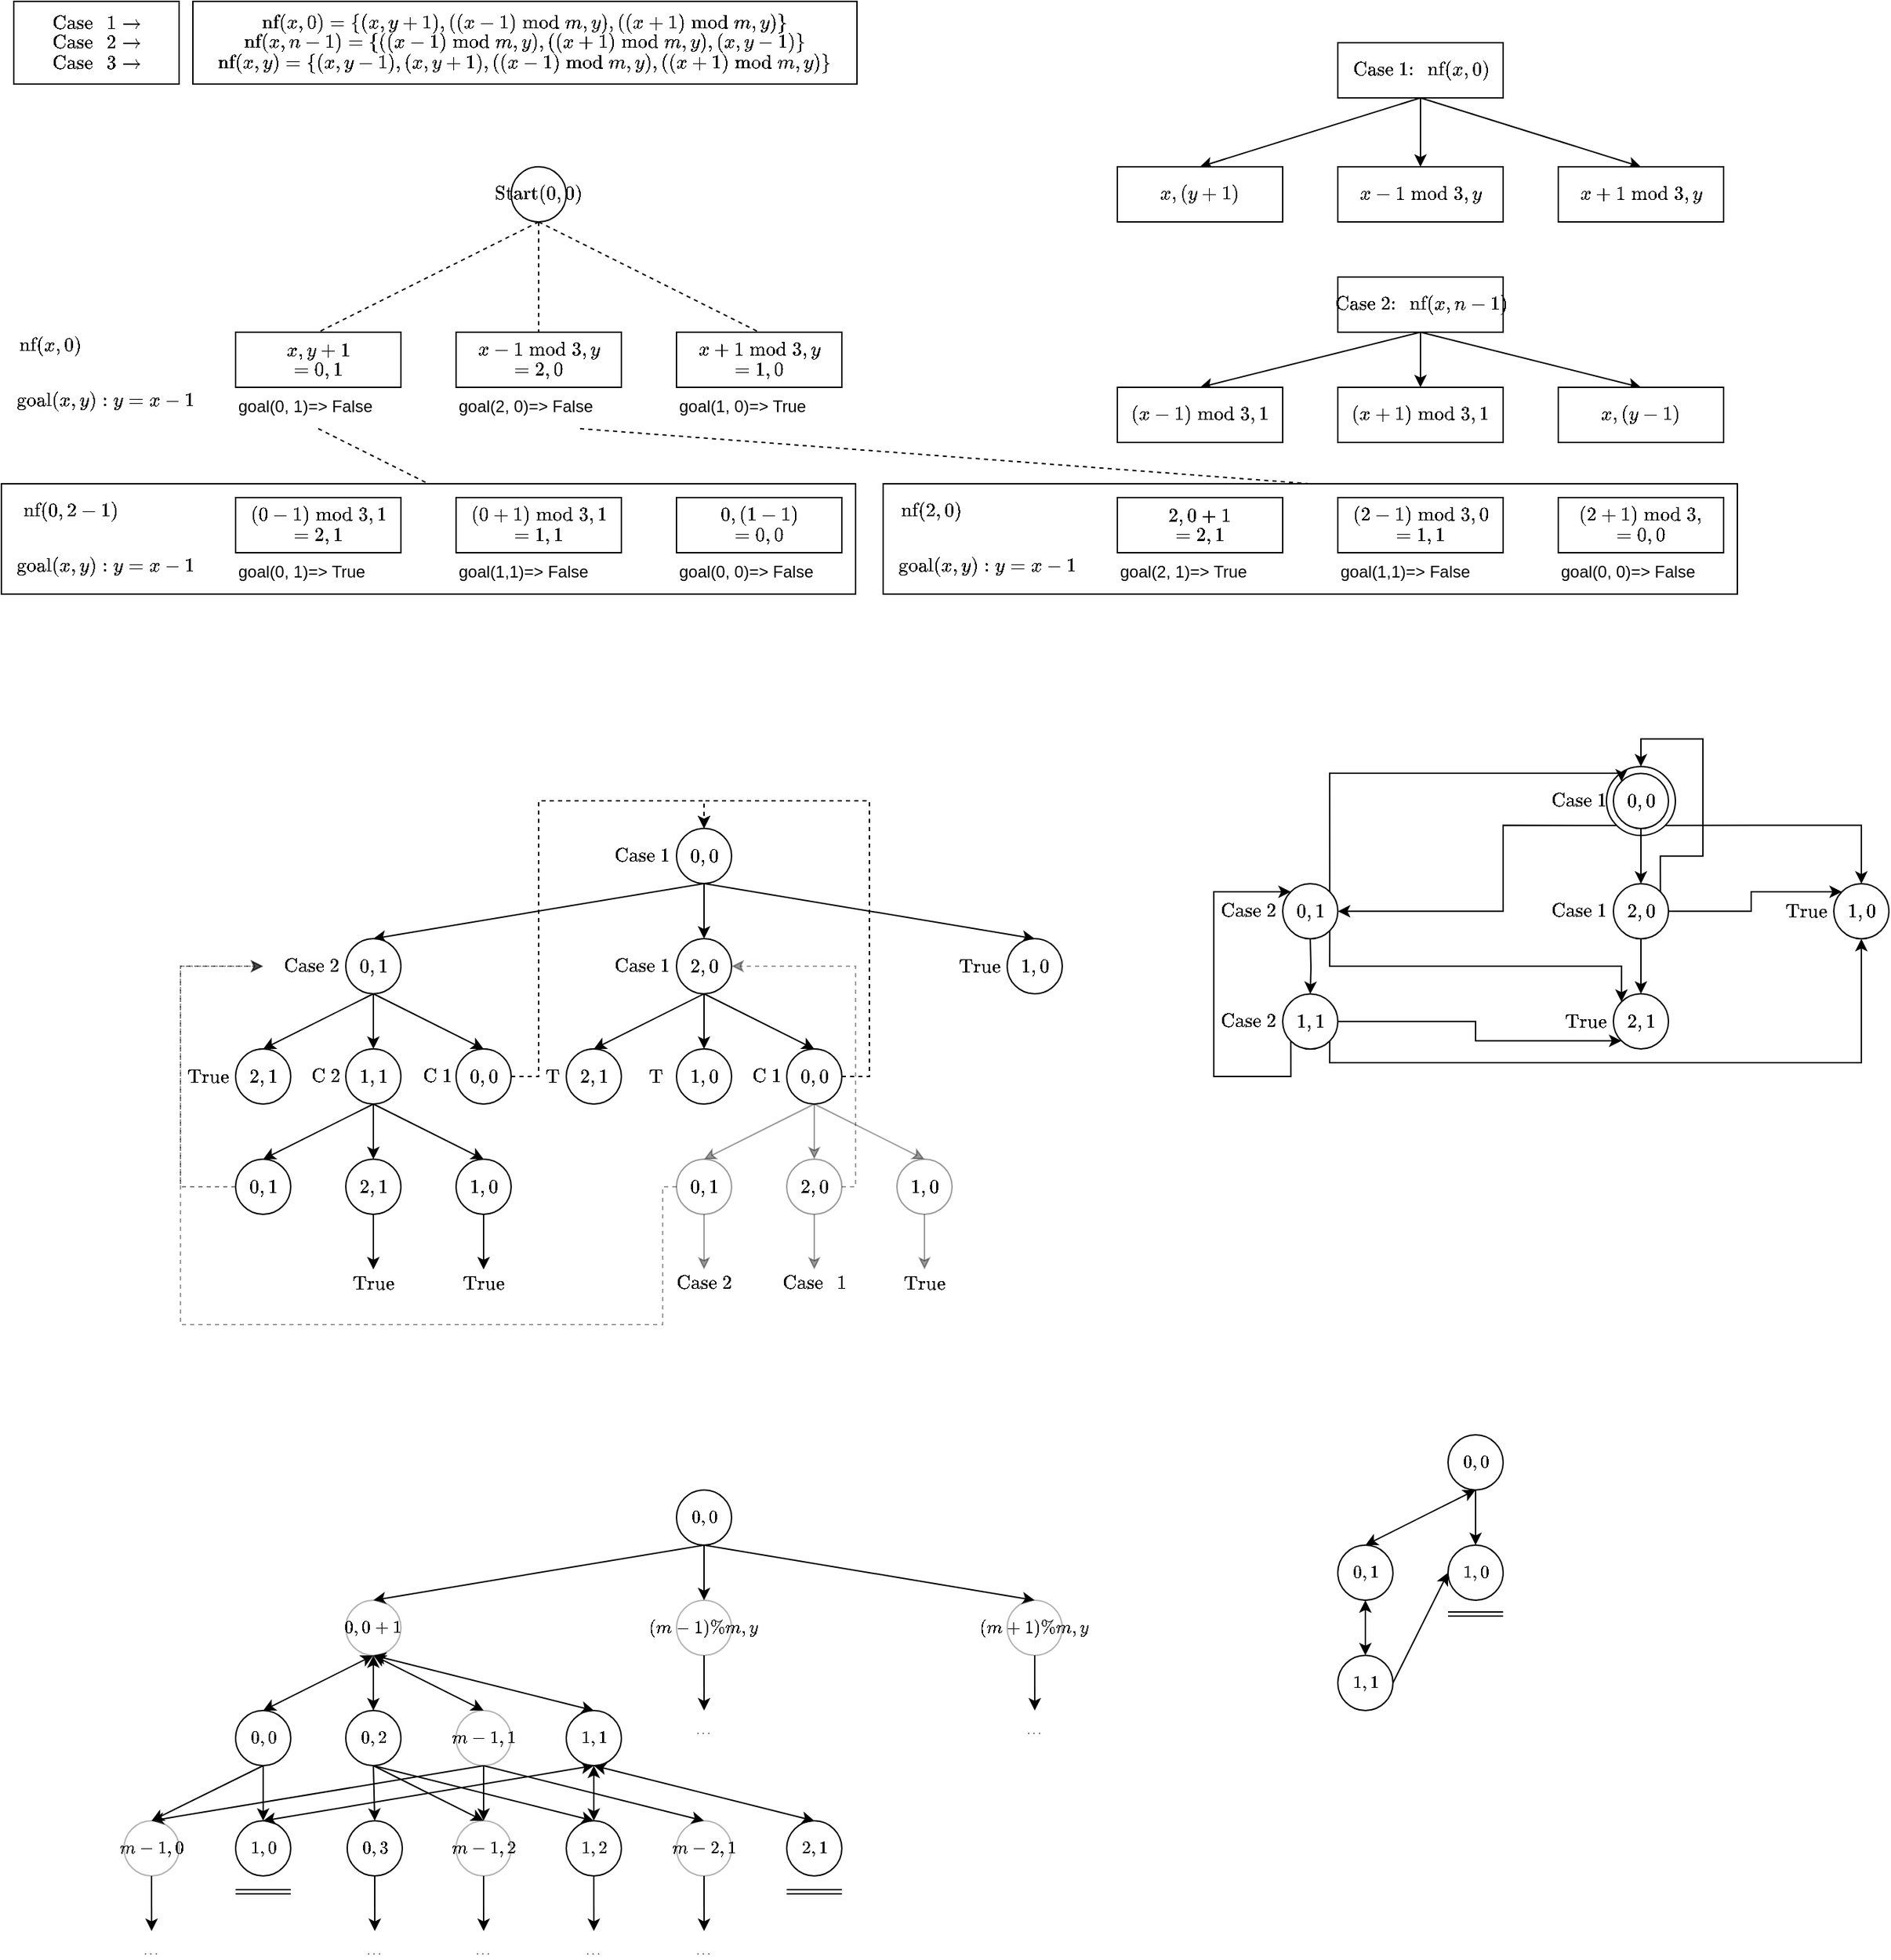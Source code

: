 <mxfile version="12.5.1" type="github">
  <diagram id="juW5Irxv65KGVfhIOFmc" name="Page-1">
    <mxGraphModel dx="558" dy="618" grid="1" gridSize="10" guides="1" tooltips="1" connect="1" arrows="1" fold="1" page="1" pageScale="1" pageWidth="827" pageHeight="1169" math="1" shadow="0">
      <root>
        <mxCell id="0"/>
        <mxCell id="1" parent="0"/>
        <mxCell id="HKtep2ea5wczlAF2vrhb-115" value="" style="rounded=0;whiteSpace=wrap;html=1;" parent="1" vertex="1">
          <mxGeometry x="1000" y="200" width="120" height="40" as="geometry"/>
        </mxCell>
        <mxCell id="HKtep2ea5wczlAF2vrhb-98" value="" style="rounded=0;whiteSpace=wrap;html=1;" parent="1" vertex="1">
          <mxGeometry x="1000" y="30" width="120" height="40" as="geometry"/>
        </mxCell>
        <mxCell id="HKtep2ea5wczlAF2vrhb-152" value="" style="rounded=0;whiteSpace=wrap;html=1;" parent="1" vertex="1">
          <mxGeometry x="670" y="350" width="620" height="80" as="geometry"/>
        </mxCell>
        <mxCell id="HKtep2ea5wczlAF2vrhb-151" value="" style="rounded=0;whiteSpace=wrap;html=1;" parent="1" vertex="1">
          <mxGeometry x="30" y="350" width="620" height="80" as="geometry"/>
        </mxCell>
        <mxCell id="a6xsnaoRfgEYJW0Wsd5P-3" style="edgeStyle=orthogonalEdgeStyle;rounded=0;orthogonalLoop=1;jettySize=auto;html=1;exitX=1;exitY=1;exitDx=0;exitDy=0;entryX=0.5;entryY=0;entryDx=0;entryDy=0;" parent="1" source="4q0FuRB5-ll7Vcc43Pnx-68" target="4q0FuRB5-ll7Vcc43Pnx-18" edge="1">
          <mxGeometry relative="1" as="geometry"/>
        </mxCell>
        <mxCell id="a6xsnaoRfgEYJW0Wsd5P-5" style="edgeStyle=orthogonalEdgeStyle;rounded=0;orthogonalLoop=1;jettySize=auto;html=1;exitX=0;exitY=1;exitDx=0;exitDy=0;entryX=1;entryY=0.5;entryDx=0;entryDy=0;" parent="1" source="4q0FuRB5-ll7Vcc43Pnx-68" target="4q0FuRB5-ll7Vcc43Pnx-13" edge="1">
          <mxGeometry relative="1" as="geometry">
            <Array as="points">
              <mxPoint x="1120" y="598"/>
              <mxPoint x="1120" y="660"/>
            </Array>
          </mxGeometry>
        </mxCell>
        <mxCell id="4q0FuRB5-ll7Vcc43Pnx-68" value="" style="ellipse;whiteSpace=wrap;html=1;aspect=fixed;" parent="1" vertex="1">
          <mxGeometry x="1195" y="555.14" width="50" height="50" as="geometry"/>
        </mxCell>
        <mxCell id="HKtep2ea5wczlAF2vrhb-148" style="rounded=0;orthogonalLoop=1;jettySize=auto;html=1;exitX=0.5;exitY=1;exitDx=0;exitDy=0;entryX=0.5;entryY=0;entryDx=0;entryDy=0;dashed=1;endArrow=none;endFill=0;" parent="1" source="HKtep2ea5wczlAF2vrhb-2" target="HKtep2ea5wczlAF2vrhb-6" edge="1">
          <mxGeometry relative="1" as="geometry"/>
        </mxCell>
        <mxCell id="HKtep2ea5wczlAF2vrhb-149" style="rounded=0;orthogonalLoop=1;jettySize=auto;html=1;exitX=0.5;exitY=1;exitDx=0;exitDy=0;entryX=0.5;entryY=0;entryDx=0;entryDy=0;dashed=1;endArrow=none;endFill=0;" parent="1" source="HKtep2ea5wczlAF2vrhb-2" target="HKtep2ea5wczlAF2vrhb-43" edge="1">
          <mxGeometry relative="1" as="geometry"/>
        </mxCell>
        <mxCell id="HKtep2ea5wczlAF2vrhb-150" style="rounded=0;orthogonalLoop=1;jettySize=auto;html=1;exitX=0.5;exitY=1;exitDx=0;exitDy=0;dashed=1;endArrow=none;endFill=0;" parent="1" source="HKtep2ea5wczlAF2vrhb-2" target="HKtep2ea5wczlAF2vrhb-7" edge="1">
          <mxGeometry relative="1" as="geometry"/>
        </mxCell>
        <mxCell id="HKtep2ea5wczlAF2vrhb-2" value="`&quot;Start&quot;(0,0)`" style="ellipse;whiteSpace=wrap;html=1;aspect=fixed;" parent="1" vertex="1">
          <mxGeometry x="400" y="120" width="40" height="40" as="geometry"/>
        </mxCell>
        <mxCell id="HKtep2ea5wczlAF2vrhb-6" value="`x,y+1`&lt;br&gt;`=0,1`" style="rounded=0;whiteSpace=wrap;html=1;" parent="1" vertex="1">
          <mxGeometry x="200" y="240" width="120" height="40" as="geometry"/>
        </mxCell>
        <mxCell id="HKtep2ea5wczlAF2vrhb-7" value="&lt;span style=&quot;white-space: normal&quot;&gt;`x-1 mod 3,y`&lt;br&gt;&lt;/span&gt;`=2,0`&lt;span style=&quot;white-space: normal&quot;&gt;&lt;br&gt;&lt;/span&gt;" style="rounded=0;whiteSpace=wrap;html=1;" parent="1" vertex="1">
          <mxGeometry x="360" y="240" width="120" height="40" as="geometry"/>
        </mxCell>
        <mxCell id="HKtep2ea5wczlAF2vrhb-8" value="`(2+1) mod 3,`&lt;br&gt;`=0,0`" style="rounded=0;whiteSpace=wrap;html=1;" parent="1" vertex="1">
          <mxGeometry x="1160" y="360" width="120" height="40" as="geometry"/>
        </mxCell>
        <mxCell id="HKtep2ea5wczlAF2vrhb-9" value="`&quot;goal&quot;(x,y):y=x-1`" style="text;html=1;align=center;verticalAlign=middle;resizable=0;points=[];autosize=1;" parent="1" vertex="1">
          <mxGeometry x="50" y="280" width="110" height="20" as="geometry"/>
        </mxCell>
        <mxCell id="HKtep2ea5wczlAF2vrhb-11" value="goal(0, 0)=&amp;gt; False" style="text;html=1;" parent="1" vertex="1">
          <mxGeometry x="1160" y="400" width="160" height="20" as="geometry"/>
        </mxCell>
        <mxCell id="HKtep2ea5wczlAF2vrhb-154" style="edgeStyle=none;rounded=0;orthogonalLoop=1;jettySize=auto;html=1;exitX=0.5;exitY=1;exitDx=0;exitDy=0;entryX=0.5;entryY=0;entryDx=0;entryDy=0;dashed=1;endArrow=none;endFill=0;" parent="1" source="HKtep2ea5wczlAF2vrhb-12" target="HKtep2ea5wczlAF2vrhb-152" edge="1">
          <mxGeometry relative="1" as="geometry"/>
        </mxCell>
        <mxCell id="HKtep2ea5wczlAF2vrhb-12" value="goal(2, 0)=&amp;gt; False" style="text;html=1;" parent="1" vertex="1">
          <mxGeometry x="360" y="280" width="180" height="30" as="geometry"/>
        </mxCell>
        <mxCell id="HKtep2ea5wczlAF2vrhb-153" style="edgeStyle=none;rounded=0;orthogonalLoop=1;jettySize=auto;html=1;exitX=0.5;exitY=1;exitDx=0;exitDy=0;entryX=0.5;entryY=0;entryDx=0;entryDy=0;dashed=1;endArrow=none;endFill=0;" parent="1" source="HKtep2ea5wczlAF2vrhb-13" target="HKtep2ea5wczlAF2vrhb-151" edge="1">
          <mxGeometry relative="1" as="geometry"/>
        </mxCell>
        <mxCell id="HKtep2ea5wczlAF2vrhb-13" value="goal(0, 1)=&amp;gt; False" style="text;html=1;" parent="1" vertex="1">
          <mxGeometry x="200" y="280" width="120" height="30" as="geometry"/>
        </mxCell>
        <mxCell id="HKtep2ea5wczlAF2vrhb-14" value="&lt;div&gt;`&quot;nf&quot; (x,0) = {(x, y+1), ((x-1) mod m, y), ((x+1) mod m, y)}`&lt;/div&gt;&lt;div&gt;`&quot;nf&quot; (x,n-1) = {((x-1) mod m, y), ((x+1) mod m, y), (x, y-1)}`&lt;/div&gt;&lt;div&gt;`&quot;nf&quot; (x,y) = {(x, y-1), (x, y+1), ((x-1) mod m, y), ((x+1) mod m, y)}`&lt;/div&gt;" style="rounded=0;whiteSpace=wrap;html=1;" parent="1" vertex="1">
          <mxGeometry x="169" width="482" height="60" as="geometry"/>
        </mxCell>
        <mxCell id="HKtep2ea5wczlAF2vrhb-15" value="`&quot;nf&quot;(x,0)`" style="text;html=1;align=center;verticalAlign=middle;resizable=0;points=[];autosize=1;" parent="1" vertex="1">
          <mxGeometry x="30" y="240" width="70" height="20" as="geometry"/>
        </mxCell>
        <mxCell id="HKtep2ea5wczlAF2vrhb-16" value="&lt;div style=&quot;text-align: left&quot;&gt;&lt;/div&gt;" style="text;html=1;align=center;verticalAlign=middle;resizable=0;points=[];autosize=1;" parent="1" vertex="1">
          <mxGeometry x="70" y="365" width="20" height="10" as="geometry"/>
        </mxCell>
        <mxCell id="HKtep2ea5wczlAF2vrhb-17" value="&lt;div style=&quot;text-align: left&quot;&gt;&lt;/div&gt;&lt;span style=&quot;background-color: rgb(255 , 255 , 255)&quot;&gt;&lt;br&gt;&lt;/span&gt;" style="text;html=1;align=center;verticalAlign=middle;resizable=0;points=[];autosize=1;" parent="1" vertex="1">
          <mxGeometry x="75" y="370" width="20" height="20" as="geometry"/>
        </mxCell>
        <mxCell id="HKtep2ea5wczlAF2vrhb-19" value="&lt;div style=&quot;white-space: nowrap ; text-align: left&quot;&gt;&lt;/div&gt;&lt;div style=&quot;white-space: nowrap ; text-align: left&quot;&gt;&lt;span style=&quot;background-color: rgb(255 , 255 , 255)&quot;&gt;`&quot;nf&quot;(0,2-1)`&lt;/span&gt;&lt;/div&gt;" style="text;html=1;strokeColor=none;fillColor=none;align=center;verticalAlign=middle;whiteSpace=wrap;rounded=0;" parent="1" vertex="1">
          <mxGeometry x="40" y="360" width="80" height="20" as="geometry"/>
        </mxCell>
        <mxCell id="HKtep2ea5wczlAF2vrhb-20" value="`(0-1) mod 3, 1`&lt;br&gt;`=2,1`" style="rounded=0;whiteSpace=wrap;html=1;" parent="1" vertex="1">
          <mxGeometry x="200" y="360" width="120" height="40" as="geometry"/>
        </mxCell>
        <mxCell id="HKtep2ea5wczlAF2vrhb-21" value="`(0+1) mod 3, 1`&lt;br&gt;`=1,1`&lt;span style=&quot;white-space: normal&quot;&gt;&lt;br&gt;&lt;/span&gt;" style="rounded=0;whiteSpace=wrap;html=1;" parent="1" vertex="1">
          <mxGeometry x="360" y="360" width="120" height="40" as="geometry"/>
        </mxCell>
        <mxCell id="HKtep2ea5wczlAF2vrhb-22" value="`0, (1-1)`&lt;br&gt;`=0,0`" style="rounded=0;whiteSpace=wrap;html=1;" parent="1" vertex="1">
          <mxGeometry x="520" y="360" width="120" height="40" as="geometry"/>
        </mxCell>
        <mxCell id="HKtep2ea5wczlAF2vrhb-23" value="`&quot;goal&quot;(x,y):y=x-1`" style="text;html=1;align=center;verticalAlign=middle;resizable=0;points=[];autosize=1;" parent="1" vertex="1">
          <mxGeometry x="50" y="400" width="110" height="20" as="geometry"/>
        </mxCell>
        <mxCell id="HKtep2ea5wczlAF2vrhb-24" value="goal(0, 0)=&amp;gt; False" style="text;html=1;" parent="1" vertex="1">
          <mxGeometry x="520" y="400" width="160" height="20" as="geometry"/>
        </mxCell>
        <mxCell id="HKtep2ea5wczlAF2vrhb-25" value="goal(1,1)=&amp;gt; False" style="text;html=1;" parent="1" vertex="1">
          <mxGeometry x="360" y="400" width="180" height="30" as="geometry"/>
        </mxCell>
        <mxCell id="HKtep2ea5wczlAF2vrhb-26" value="goal(0, 1)=&amp;gt; True" style="text;html=1;" parent="1" vertex="1">
          <mxGeometry x="200" y="400" width="120" height="30" as="geometry"/>
        </mxCell>
        <mxCell id="HKtep2ea5wczlAF2vrhb-31" value="&lt;div style=&quot;text-align: left&quot;&gt;&lt;/div&gt;" style="text;html=1;align=center;verticalAlign=middle;resizable=0;points=[];autosize=1;" parent="1" vertex="1">
          <mxGeometry x="710" y="365" width="20" height="10" as="geometry"/>
        </mxCell>
        <mxCell id="HKtep2ea5wczlAF2vrhb-32" value="&lt;div style=&quot;text-align: left&quot;&gt;&lt;/div&gt;&lt;span style=&quot;background-color: rgb(255 , 255 , 255)&quot;&gt;&lt;br&gt;&lt;/span&gt;" style="text;html=1;align=center;verticalAlign=middle;resizable=0;points=[];autosize=1;" parent="1" vertex="1">
          <mxGeometry x="715" y="370" width="20" height="20" as="geometry"/>
        </mxCell>
        <mxCell id="HKtep2ea5wczlAF2vrhb-33" value="&lt;div style=&quot;white-space: nowrap ; text-align: left&quot;&gt;&lt;/div&gt;&lt;div style=&quot;white-space: nowrap ; text-align: left&quot;&gt;&lt;span style=&quot;background-color: rgb(255 , 255 , 255)&quot;&gt;`&quot;nf&quot;(2,0)`&lt;/span&gt;&lt;/div&gt;" style="text;html=1;strokeColor=none;fillColor=none;align=center;verticalAlign=middle;whiteSpace=wrap;rounded=0;" parent="1" vertex="1">
          <mxGeometry x="680" y="360" width="50" height="20" as="geometry"/>
        </mxCell>
        <mxCell id="HKtep2ea5wczlAF2vrhb-35" value="`(2-1) mod 3, 0`&lt;br&gt;`=1,1`&lt;span style=&quot;white-space: normal&quot;&gt;&lt;br&gt;&lt;/span&gt;" style="rounded=0;whiteSpace=wrap;html=1;" parent="1" vertex="1">
          <mxGeometry x="1000" y="360" width="120" height="40" as="geometry"/>
        </mxCell>
        <mxCell id="HKtep2ea5wczlAF2vrhb-37" value="`&quot;goal&quot;(x,y):y=x-1`" style="text;html=1;align=center;verticalAlign=middle;resizable=0;points=[];autosize=1;" parent="1" vertex="1">
          <mxGeometry x="690" y="400" width="110" height="20" as="geometry"/>
        </mxCell>
        <mxCell id="HKtep2ea5wczlAF2vrhb-38" value="goal(1,1)=&amp;gt; False" style="text;html=1;" parent="1" vertex="1">
          <mxGeometry x="1000" y="400" width="180" height="30" as="geometry"/>
        </mxCell>
        <mxCell id="HKtep2ea5wczlAF2vrhb-39" value="goal(2, 1)=&amp;gt; True" style="text;html=1;" parent="1" vertex="1">
          <mxGeometry x="840" y="400" width="120" height="30" as="geometry"/>
        </mxCell>
        <mxCell id="HKtep2ea5wczlAF2vrhb-40" value="`2,0+1`&lt;br&gt;`=2,1`" style="rounded=0;whiteSpace=wrap;html=1;" parent="1" vertex="1">
          <mxGeometry x="840" y="360" width="120" height="40" as="geometry"/>
        </mxCell>
        <mxCell id="HKtep2ea5wczlAF2vrhb-43" value="`x+1 mod 3,y`&lt;br&gt;`=1,0`" style="rounded=0;whiteSpace=wrap;html=1;" parent="1" vertex="1">
          <mxGeometry x="520" y="240" width="120" height="40" as="geometry"/>
        </mxCell>
        <mxCell id="HKtep2ea5wczlAF2vrhb-44" value="goal(1, 0)=&amp;gt; True" style="text;html=1;" parent="1" vertex="1">
          <mxGeometry x="520" y="280" width="160" height="20" as="geometry"/>
        </mxCell>
        <mxCell id="HKtep2ea5wczlAF2vrhb-78" style="rounded=0;orthogonalLoop=1;jettySize=auto;html=1;exitX=0.5;exitY=1;exitDx=0;exitDy=0;entryX=0.5;entryY=0;entryDx=0;entryDy=0;" parent="1" source="HKtep2ea5wczlAF2vrhb-63" target="HKtep2ea5wczlAF2vrhb-64" edge="1">
          <mxGeometry relative="1" as="geometry"/>
        </mxCell>
        <mxCell id="HKtep2ea5wczlAF2vrhb-79" style="edgeStyle=none;rounded=0;orthogonalLoop=1;jettySize=auto;html=1;exitX=0.5;exitY=1;exitDx=0;exitDy=0;entryX=0.5;entryY=0;entryDx=0;entryDy=0;" parent="1" source="HKtep2ea5wczlAF2vrhb-63" target="HKtep2ea5wczlAF2vrhb-66" edge="1">
          <mxGeometry relative="1" as="geometry"/>
        </mxCell>
        <mxCell id="HKtep2ea5wczlAF2vrhb-80" style="edgeStyle=none;rounded=0;orthogonalLoop=1;jettySize=auto;html=1;exitX=0.5;exitY=1;exitDx=0;exitDy=0;" parent="1" source="HKtep2ea5wczlAF2vrhb-63" target="HKtep2ea5wczlAF2vrhb-65" edge="1">
          <mxGeometry relative="1" as="geometry"/>
        </mxCell>
        <mxCell id="HKtep2ea5wczlAF2vrhb-63" value="`0,0`" style="ellipse;whiteSpace=wrap;html=1;aspect=fixed;" parent="1" vertex="1">
          <mxGeometry x="520" y="600" width="40" height="40" as="geometry"/>
        </mxCell>
        <mxCell id="HKtep2ea5wczlAF2vrhb-81" style="edgeStyle=none;rounded=0;orthogonalLoop=1;jettySize=auto;html=1;exitX=0.5;exitY=1;exitDx=0;exitDy=0;entryX=0.5;entryY=0;entryDx=0;entryDy=0;" parent="1" source="HKtep2ea5wczlAF2vrhb-64" target="HKtep2ea5wczlAF2vrhb-68" edge="1">
          <mxGeometry relative="1" as="geometry"/>
        </mxCell>
        <mxCell id="HKtep2ea5wczlAF2vrhb-82" style="edgeStyle=none;rounded=0;orthogonalLoop=1;jettySize=auto;html=1;exitX=0.5;exitY=1;exitDx=0;exitDy=0;entryX=0.5;entryY=0;entryDx=0;entryDy=0;" parent="1" source="HKtep2ea5wczlAF2vrhb-64" target="HKtep2ea5wczlAF2vrhb-69" edge="1">
          <mxGeometry relative="1" as="geometry"/>
        </mxCell>
        <mxCell id="HKtep2ea5wczlAF2vrhb-83" style="edgeStyle=none;rounded=0;orthogonalLoop=1;jettySize=auto;html=1;exitX=0.5;exitY=1;exitDx=0;exitDy=0;entryX=0.5;entryY=0;entryDx=0;entryDy=0;" parent="1" source="HKtep2ea5wczlAF2vrhb-64" target="HKtep2ea5wczlAF2vrhb-70" edge="1">
          <mxGeometry relative="1" as="geometry"/>
        </mxCell>
        <mxCell id="HKtep2ea5wczlAF2vrhb-64" value="`0,1`" style="ellipse;whiteSpace=wrap;html=1;aspect=fixed;" parent="1" vertex="1">
          <mxGeometry x="280" y="680" width="40" height="40" as="geometry"/>
        </mxCell>
        <mxCell id="HKtep2ea5wczlAF2vrhb-84" style="edgeStyle=none;rounded=0;orthogonalLoop=1;jettySize=auto;html=1;entryX=0.5;entryY=0;entryDx=0;entryDy=0;" parent="1" target="HKtep2ea5wczlAF2vrhb-72" edge="1">
          <mxGeometry relative="1" as="geometry">
            <mxPoint x="540" y="720" as="sourcePoint"/>
          </mxGeometry>
        </mxCell>
        <mxCell id="HKtep2ea5wczlAF2vrhb-85" style="edgeStyle=none;rounded=0;orthogonalLoop=1;jettySize=auto;html=1;exitX=0.5;exitY=1;exitDx=0;exitDy=0;entryX=0.5;entryY=0;entryDx=0;entryDy=0;" parent="1" source="HKtep2ea5wczlAF2vrhb-65" target="HKtep2ea5wczlAF2vrhb-73" edge="1">
          <mxGeometry relative="1" as="geometry"/>
        </mxCell>
        <mxCell id="HKtep2ea5wczlAF2vrhb-86" style="edgeStyle=none;rounded=0;orthogonalLoop=1;jettySize=auto;html=1;exitX=0.5;exitY=1;exitDx=0;exitDy=0;entryX=0.5;entryY=0;entryDx=0;entryDy=0;" parent="1" source="HKtep2ea5wczlAF2vrhb-65" target="HKtep2ea5wczlAF2vrhb-74" edge="1">
          <mxGeometry relative="1" as="geometry"/>
        </mxCell>
        <mxCell id="HKtep2ea5wczlAF2vrhb-65" value="`2,0`" style="ellipse;whiteSpace=wrap;html=1;aspect=fixed;" parent="1" vertex="1">
          <mxGeometry x="520" y="680" width="40" height="40" as="geometry"/>
        </mxCell>
        <mxCell id="HKtep2ea5wczlAF2vrhb-66" value="`1,0`" style="ellipse;whiteSpace=wrap;html=1;aspect=fixed;" parent="1" vertex="1">
          <mxGeometry x="760" y="680" width="40" height="40" as="geometry"/>
        </mxCell>
        <mxCell id="HKtep2ea5wczlAF2vrhb-68" value="`2,1`" style="ellipse;whiteSpace=wrap;html=1;aspect=fixed;" parent="1" vertex="1">
          <mxGeometry x="200" y="760" width="40" height="40" as="geometry"/>
        </mxCell>
        <mxCell id="HKtep2ea5wczlAF2vrhb-90" style="edgeStyle=none;rounded=0;orthogonalLoop=1;jettySize=auto;html=1;exitX=0.5;exitY=1;exitDx=0;exitDy=0;entryX=0.5;entryY=0;entryDx=0;entryDy=0;" parent="1" source="HKtep2ea5wczlAF2vrhb-69" target="HKtep2ea5wczlAF2vrhb-87" edge="1">
          <mxGeometry relative="1" as="geometry"/>
        </mxCell>
        <mxCell id="HKtep2ea5wczlAF2vrhb-91" style="edgeStyle=none;rounded=0;orthogonalLoop=1;jettySize=auto;html=1;exitX=0.5;exitY=1;exitDx=0;exitDy=0;" parent="1" source="HKtep2ea5wczlAF2vrhb-69" target="HKtep2ea5wczlAF2vrhb-88" edge="1">
          <mxGeometry relative="1" as="geometry"/>
        </mxCell>
        <mxCell id="HKtep2ea5wczlAF2vrhb-92" style="edgeStyle=none;rounded=0;orthogonalLoop=1;jettySize=auto;html=1;exitX=0.5;exitY=1;exitDx=0;exitDy=0;entryX=0.5;entryY=0;entryDx=0;entryDy=0;" parent="1" source="HKtep2ea5wczlAF2vrhb-69" target="HKtep2ea5wczlAF2vrhb-89" edge="1">
          <mxGeometry relative="1" as="geometry"/>
        </mxCell>
        <mxCell id="HKtep2ea5wczlAF2vrhb-69" value="`1,1`" style="ellipse;whiteSpace=wrap;html=1;aspect=fixed;" parent="1" vertex="1">
          <mxGeometry x="280" y="760" width="40" height="40" as="geometry"/>
        </mxCell>
        <mxCell id="HKtep2ea5wczlAF2vrhb-174" style="edgeStyle=orthogonalEdgeStyle;rounded=0;orthogonalLoop=1;jettySize=auto;html=1;exitX=1;exitY=0.5;exitDx=0;exitDy=0;entryX=0.5;entryY=0;entryDx=0;entryDy=0;endArrow=classic;endFill=1;dashed=1;" parent="1" source="HKtep2ea5wczlAF2vrhb-70" target="HKtep2ea5wczlAF2vrhb-63" edge="1">
          <mxGeometry relative="1" as="geometry">
            <Array as="points">
              <mxPoint x="420" y="780"/>
              <mxPoint x="420" y="580"/>
              <mxPoint x="540" y="580"/>
            </Array>
          </mxGeometry>
        </mxCell>
        <mxCell id="HKtep2ea5wczlAF2vrhb-70" value="`0,0`" style="ellipse;whiteSpace=wrap;html=1;aspect=fixed;" parent="1" vertex="1">
          <mxGeometry x="360" y="760" width="40" height="40" as="geometry"/>
        </mxCell>
        <mxCell id="HKtep2ea5wczlAF2vrhb-72" value="`2,1`" style="ellipse;whiteSpace=wrap;html=1;aspect=fixed;" parent="1" vertex="1">
          <mxGeometry x="440" y="760" width="40" height="40" as="geometry"/>
        </mxCell>
        <mxCell id="HKtep2ea5wczlAF2vrhb-73" value="`1,0`" style="ellipse;whiteSpace=wrap;html=1;aspect=fixed;" parent="1" vertex="1">
          <mxGeometry x="520" y="760" width="40" height="40" as="geometry"/>
        </mxCell>
        <mxCell id="HKtep2ea5wczlAF2vrhb-161" style="edgeStyle=orthogonalEdgeStyle;rounded=0;orthogonalLoop=1;jettySize=auto;html=1;exitX=1;exitY=0.5;exitDx=0;exitDy=0;entryX=0.5;entryY=0;entryDx=0;entryDy=0;dashed=1;endArrow=classic;endFill=1;" parent="1" source="HKtep2ea5wczlAF2vrhb-74" target="HKtep2ea5wczlAF2vrhb-63" edge="1">
          <mxGeometry relative="1" as="geometry">
            <Array as="points">
              <mxPoint x="660" y="780"/>
              <mxPoint x="660" y="580"/>
              <mxPoint x="540" y="580"/>
            </Array>
          </mxGeometry>
        </mxCell>
        <mxCell id="HKtep2ea5wczlAF2vrhb-171" style="rounded=0;orthogonalLoop=1;jettySize=auto;html=1;exitX=0.5;exitY=1;exitDx=0;exitDy=0;entryX=0.5;entryY=0;entryDx=0;entryDy=0;endArrow=classic;endFill=1;opacity=40;" parent="1" source="HKtep2ea5wczlAF2vrhb-74" target="HKtep2ea5wczlAF2vrhb-163" edge="1">
          <mxGeometry relative="1" as="geometry"/>
        </mxCell>
        <mxCell id="HKtep2ea5wczlAF2vrhb-172" style="rounded=0;orthogonalLoop=1;jettySize=auto;html=1;exitX=0.5;exitY=1;exitDx=0;exitDy=0;entryX=0.5;entryY=0;entryDx=0;entryDy=0;endArrow=classic;endFill=1;opacity=40;" parent="1" source="HKtep2ea5wczlAF2vrhb-74" target="HKtep2ea5wczlAF2vrhb-167" edge="1">
          <mxGeometry relative="1" as="geometry"/>
        </mxCell>
        <mxCell id="HKtep2ea5wczlAF2vrhb-173" style="rounded=0;orthogonalLoop=1;jettySize=auto;html=1;exitX=0.5;exitY=1;exitDx=0;exitDy=0;entryX=0.5;entryY=0;entryDx=0;entryDy=0;endArrow=classic;endFill=1;opacity=40;" parent="1" source="HKtep2ea5wczlAF2vrhb-74" target="HKtep2ea5wczlAF2vrhb-165" edge="1">
          <mxGeometry relative="1" as="geometry"/>
        </mxCell>
        <mxCell id="HKtep2ea5wczlAF2vrhb-74" value="`0,0`" style="ellipse;whiteSpace=wrap;html=1;aspect=fixed;" parent="1" vertex="1">
          <mxGeometry x="600" y="760" width="40" height="40" as="geometry"/>
        </mxCell>
        <mxCell id="HKtep2ea5wczlAF2vrhb-182" style="edgeStyle=orthogonalEdgeStyle;rounded=0;orthogonalLoop=1;jettySize=auto;html=1;exitX=0;exitY=0.5;exitDx=0;exitDy=0;entryX=0;entryY=0.5;entryDx=0;entryDy=0;entryPerimeter=0;dashed=1;endArrow=classic;endFill=1;opacity=50;" parent="1" source="HKtep2ea5wczlAF2vrhb-87" target="HKtep2ea5wczlAF2vrhb-127" edge="1">
          <mxGeometry relative="1" as="geometry">
            <Array as="points">
              <mxPoint x="160" y="860"/>
              <mxPoint x="160" y="700"/>
            </Array>
          </mxGeometry>
        </mxCell>
        <mxCell id="HKtep2ea5wczlAF2vrhb-87" value="`0,1`" style="ellipse;whiteSpace=wrap;html=1;aspect=fixed;" parent="1" vertex="1">
          <mxGeometry x="200" y="840" width="40" height="40" as="geometry"/>
        </mxCell>
        <mxCell id="HKtep2ea5wczlAF2vrhb-125" style="edgeStyle=none;rounded=0;orthogonalLoop=1;jettySize=auto;html=1;exitX=0.5;exitY=1;exitDx=0;exitDy=0;" parent="1" source="HKtep2ea5wczlAF2vrhb-88" target="HKtep2ea5wczlAF2vrhb-124" edge="1">
          <mxGeometry relative="1" as="geometry"/>
        </mxCell>
        <mxCell id="HKtep2ea5wczlAF2vrhb-88" value="`2,1`" style="ellipse;whiteSpace=wrap;html=1;aspect=fixed;" parent="1" vertex="1">
          <mxGeometry x="280" y="840" width="40" height="40" as="geometry"/>
        </mxCell>
        <mxCell id="HKtep2ea5wczlAF2vrhb-145" style="edgeStyle=none;rounded=0;orthogonalLoop=1;jettySize=auto;html=1;exitX=0.5;exitY=1;exitDx=0;exitDy=0;" parent="1" source="HKtep2ea5wczlAF2vrhb-89" target="HKtep2ea5wczlAF2vrhb-144" edge="1">
          <mxGeometry relative="1" as="geometry"/>
        </mxCell>
        <mxCell id="HKtep2ea5wczlAF2vrhb-89" value="`1,0`" style="ellipse;whiteSpace=wrap;html=1;aspect=fixed;" parent="1" vertex="1">
          <mxGeometry x="360" y="840" width="40" height="40" as="geometry"/>
        </mxCell>
        <mxCell id="HKtep2ea5wczlAF2vrhb-93" value="`&quot;Case 1: &quot;&quot;nf&quot;(x,0)`" style="text;html=1;align=center;verticalAlign=middle;resizable=0;points=[];autosize=1;" parent="1" vertex="1">
          <mxGeometry x="1000" y="40" width="120" height="20" as="geometry"/>
        </mxCell>
        <mxCell id="HKtep2ea5wczlAF2vrhb-103" style="edgeStyle=none;rounded=0;orthogonalLoop=1;jettySize=auto;html=1;exitX=0.5;exitY=1;exitDx=0;exitDy=0;entryX=0.5;entryY=0;entryDx=0;entryDy=0;" parent="1" source="HKtep2ea5wczlAF2vrhb-98" target="HKtep2ea5wczlAF2vrhb-100" edge="1">
          <mxGeometry relative="1" as="geometry"/>
        </mxCell>
        <mxCell id="HKtep2ea5wczlAF2vrhb-104" style="edgeStyle=none;rounded=0;orthogonalLoop=1;jettySize=auto;html=1;exitX=0.5;exitY=1;exitDx=0;exitDy=0;entryX=0.5;entryY=0;entryDx=0;entryDy=0;" parent="1" source="HKtep2ea5wczlAF2vrhb-98" target="HKtep2ea5wczlAF2vrhb-101" edge="1">
          <mxGeometry relative="1" as="geometry"/>
        </mxCell>
        <mxCell id="HKtep2ea5wczlAF2vrhb-105" style="edgeStyle=none;rounded=0;orthogonalLoop=1;jettySize=auto;html=1;exitX=0.5;exitY=1;exitDx=0;exitDy=0;entryX=0.5;entryY=0;entryDx=0;entryDy=0;" parent="1" source="HKtep2ea5wczlAF2vrhb-98" target="HKtep2ea5wczlAF2vrhb-102" edge="1">
          <mxGeometry relative="1" as="geometry"/>
        </mxCell>
        <mxCell id="HKtep2ea5wczlAF2vrhb-100" value="`x,(y+1)`" style="rounded=0;whiteSpace=wrap;html=1;" parent="1" vertex="1">
          <mxGeometry x="840" y="120" width="120" height="40" as="geometry"/>
        </mxCell>
        <mxCell id="HKtep2ea5wczlAF2vrhb-101" value="&lt;span style=&quot;white-space: normal&quot;&gt;`x-1 mod 3,y`&lt;/span&gt;&lt;span style=&quot;white-space: normal&quot;&gt;&lt;br&gt;&lt;/span&gt;" style="rounded=0;whiteSpace=wrap;html=1;" parent="1" vertex="1">
          <mxGeometry x="1000" y="120" width="120" height="40" as="geometry"/>
        </mxCell>
        <mxCell id="HKtep2ea5wczlAF2vrhb-102" value="`x+1 mod 3,y`" style="rounded=0;whiteSpace=wrap;html=1;" parent="1" vertex="1">
          <mxGeometry x="1160" y="120" width="120" height="40" as="geometry"/>
        </mxCell>
        <mxCell id="HKtep2ea5wczlAF2vrhb-114" value="`&quot;Case 2: &quot;&quot;nf&quot;(x,n-1)`" style="text;html=1;align=center;verticalAlign=middle;resizable=0;points=[];autosize=1;" parent="1" vertex="1">
          <mxGeometry x="995" y="210" width="130" height="20" as="geometry"/>
        </mxCell>
        <mxCell id="HKtep2ea5wczlAF2vrhb-119" style="edgeStyle=none;rounded=0;orthogonalLoop=1;jettySize=auto;html=1;exitX=0.5;exitY=1;exitDx=0;exitDy=0;entryX=0.5;entryY=0;entryDx=0;entryDy=0;" parent="1" source="HKtep2ea5wczlAF2vrhb-115" target="HKtep2ea5wczlAF2vrhb-116" edge="1">
          <mxGeometry relative="1" as="geometry"/>
        </mxCell>
        <mxCell id="HKtep2ea5wczlAF2vrhb-120" style="edgeStyle=none;rounded=0;orthogonalLoop=1;jettySize=auto;html=1;exitX=0.5;exitY=1;exitDx=0;exitDy=0;entryX=0.5;entryY=0;entryDx=0;entryDy=0;" parent="1" source="HKtep2ea5wczlAF2vrhb-115" target="HKtep2ea5wczlAF2vrhb-117" edge="1">
          <mxGeometry relative="1" as="geometry"/>
        </mxCell>
        <mxCell id="HKtep2ea5wczlAF2vrhb-121" style="edgeStyle=none;rounded=0;orthogonalLoop=1;jettySize=auto;html=1;exitX=0.5;exitY=1;exitDx=0;exitDy=0;entryX=0.5;entryY=0;entryDx=0;entryDy=0;" parent="1" source="HKtep2ea5wczlAF2vrhb-115" target="HKtep2ea5wczlAF2vrhb-118" edge="1">
          <mxGeometry relative="1" as="geometry"/>
        </mxCell>
        <mxCell id="HKtep2ea5wczlAF2vrhb-116" value="`(x-1) mod 3, 1`" style="rounded=0;whiteSpace=wrap;html=1;" parent="1" vertex="1">
          <mxGeometry x="840" y="280" width="120" height="40" as="geometry"/>
        </mxCell>
        <mxCell id="HKtep2ea5wczlAF2vrhb-117" value="`(x+1) mod 3, 1`&lt;span style=&quot;white-space: normal&quot;&gt;&lt;br&gt;&lt;/span&gt;" style="rounded=0;whiteSpace=wrap;html=1;" parent="1" vertex="1">
          <mxGeometry x="1000" y="280" width="120" height="40" as="geometry"/>
        </mxCell>
        <mxCell id="HKtep2ea5wczlAF2vrhb-118" value="`x, (y-1)`" style="rounded=0;whiteSpace=wrap;html=1;" parent="1" vertex="1">
          <mxGeometry x="1160" y="280" width="120" height="40" as="geometry"/>
        </mxCell>
        <mxCell id="HKtep2ea5wczlAF2vrhb-124" value="`&quot;True&quot;`" style="text;html=1;align=center;verticalAlign=middle;resizable=0;points=[];autosize=1;" parent="1" vertex="1">
          <mxGeometry x="270" y="920" width="60" height="20" as="geometry"/>
        </mxCell>
        <mxCell id="HKtep2ea5wczlAF2vrhb-128" value="`&quot;True&quot;`" style="text;html=1;align=center;verticalAlign=middle;resizable=0;points=[];autosize=1;" parent="1" vertex="1">
          <mxGeometry x="710" y="690" width="60" height="20" as="geometry"/>
        </mxCell>
        <mxCell id="HKtep2ea5wczlAF2vrhb-132" value="`&quot;Case 1&quot;`" style="text;html=1;align=center;verticalAlign=middle;resizable=0;points=[];autosize=1;" parent="1" vertex="1">
          <mxGeometry x="460" y="690" width="70" height="20" as="geometry"/>
        </mxCell>
        <mxCell id="HKtep2ea5wczlAF2vrhb-133" value="`&quot;True&quot;`" style="text;html=1;align=center;verticalAlign=middle;resizable=0;points=[];autosize=1;" parent="1" vertex="1">
          <mxGeometry x="150" y="770" width="60" height="20" as="geometry"/>
        </mxCell>
        <mxCell id="HKtep2ea5wczlAF2vrhb-135" value="`&quot;C 2&quot;`" style="text;html=1;align=center;verticalAlign=middle;resizable=0;points=[];autosize=1;" parent="1" vertex="1">
          <mxGeometry x="240" y="770" width="50" height="20" as="geometry"/>
        </mxCell>
        <mxCell id="HKtep2ea5wczlAF2vrhb-138" value="`&quot;C 1&quot;`" style="text;html=1;align=center;verticalAlign=middle;resizable=0;points=[];autosize=1;" parent="1" vertex="1">
          <mxGeometry x="321" y="770" width="50" height="20" as="geometry"/>
        </mxCell>
        <mxCell id="HKtep2ea5wczlAF2vrhb-140" value="`&quot;T&quot;`" style="text;html=1;align=center;verticalAlign=middle;resizable=0;points=[];autosize=1;" parent="1" vertex="1">
          <mxGeometry x="410" y="770" width="40" height="20" as="geometry"/>
        </mxCell>
        <mxCell id="HKtep2ea5wczlAF2vrhb-142" value="`&quot;T&quot;`" style="text;html=1;align=center;verticalAlign=middle;resizable=0;points=[];autosize=1;" parent="1" vertex="1">
          <mxGeometry x="485" y="770" width="40" height="20" as="geometry"/>
        </mxCell>
        <mxCell id="HKtep2ea5wczlAF2vrhb-143" value="`&quot;C 1&quot;`" style="text;html=1;align=center;verticalAlign=middle;resizable=0;points=[];autosize=1;" parent="1" vertex="1">
          <mxGeometry x="560" y="770" width="50" height="20" as="geometry"/>
        </mxCell>
        <mxCell id="HKtep2ea5wczlAF2vrhb-144" value="`&quot;True&quot;`" style="text;html=1;align=center;verticalAlign=middle;resizable=0;points=[];autosize=1;" parent="1" vertex="1">
          <mxGeometry x="350" y="920" width="60" height="20" as="geometry"/>
        </mxCell>
        <mxCell id="HKtep2ea5wczlAF2vrhb-158" value="`&quot;Case 1&quot;`" style="text;html=1;align=center;verticalAlign=middle;resizable=0;points=[];autosize=1;" parent="1" vertex="1">
          <mxGeometry x="460" y="610" width="70" height="20" as="geometry"/>
        </mxCell>
        <mxCell id="HKtep2ea5wczlAF2vrhb-162" style="edgeStyle=none;rounded=0;orthogonalLoop=1;jettySize=auto;html=1;exitX=0.5;exitY=1;exitDx=0;exitDy=0;opacity=40;" parent="1" source="HKtep2ea5wczlAF2vrhb-163" edge="1">
          <mxGeometry relative="1" as="geometry">
            <mxPoint x="540" y="920" as="targetPoint"/>
          </mxGeometry>
        </mxCell>
        <mxCell id="4q0FuRB5-ll7Vcc43Pnx-1" style="edgeStyle=orthogonalEdgeStyle;rounded=0;orthogonalLoop=1;jettySize=auto;html=1;exitX=0;exitY=0.5;exitDx=0;exitDy=0;entryX=0;entryY=0.5;entryDx=0;entryDy=0;entryPerimeter=0;dashed=1;opacity=40;" parent="1" source="HKtep2ea5wczlAF2vrhb-163" target="HKtep2ea5wczlAF2vrhb-127" edge="1">
          <mxGeometry relative="1" as="geometry">
            <Array as="points">
              <mxPoint x="510" y="860"/>
              <mxPoint x="510" y="960"/>
              <mxPoint x="160" y="960"/>
              <mxPoint x="160" y="700"/>
            </Array>
          </mxGeometry>
        </mxCell>
        <mxCell id="HKtep2ea5wczlAF2vrhb-163" value="`0,1`" style="ellipse;whiteSpace=wrap;html=1;aspect=fixed;opacity=40;" parent="1" vertex="1">
          <mxGeometry x="520" y="840" width="40" height="40" as="geometry"/>
        </mxCell>
        <mxCell id="HKtep2ea5wczlAF2vrhb-164" style="edgeStyle=none;rounded=0;orthogonalLoop=1;jettySize=auto;html=1;exitX=0.5;exitY=1;exitDx=0;exitDy=0;opacity=40;" parent="1" source="HKtep2ea5wczlAF2vrhb-165" target="HKtep2ea5wczlAF2vrhb-169" edge="1">
          <mxGeometry relative="1" as="geometry"/>
        </mxCell>
        <mxCell id="4q0FuRB5-ll7Vcc43Pnx-2" style="edgeStyle=orthogonalEdgeStyle;rounded=0;orthogonalLoop=1;jettySize=auto;html=1;exitX=1;exitY=0.5;exitDx=0;exitDy=0;entryX=1;entryY=0.5;entryDx=0;entryDy=0;dashed=1;opacity=40;" parent="1" source="HKtep2ea5wczlAF2vrhb-165" target="HKtep2ea5wczlAF2vrhb-65" edge="1">
          <mxGeometry relative="1" as="geometry">
            <Array as="points">
              <mxPoint x="650" y="860"/>
              <mxPoint x="650" y="700"/>
            </Array>
          </mxGeometry>
        </mxCell>
        <mxCell id="HKtep2ea5wczlAF2vrhb-165" value="`2,0`" style="ellipse;whiteSpace=wrap;html=1;aspect=fixed;opacity=40;" parent="1" vertex="1">
          <mxGeometry x="600" y="840" width="40" height="40" as="geometry"/>
        </mxCell>
        <mxCell id="HKtep2ea5wczlAF2vrhb-166" style="edgeStyle=none;rounded=0;orthogonalLoop=1;jettySize=auto;html=1;exitX=0.5;exitY=1;exitDx=0;exitDy=0;opacity=40;" parent="1" source="HKtep2ea5wczlAF2vrhb-167" target="HKtep2ea5wczlAF2vrhb-170" edge="1">
          <mxGeometry relative="1" as="geometry"/>
        </mxCell>
        <mxCell id="HKtep2ea5wczlAF2vrhb-167" value="`1,0`" style="ellipse;whiteSpace=wrap;html=1;aspect=fixed;opacity=40;" parent="1" vertex="1">
          <mxGeometry x="680" y="840" width="40" height="40" as="geometry"/>
        </mxCell>
        <mxCell id="HKtep2ea5wczlAF2vrhb-168" value="`&quot;Case 2&quot;`" style="text;html=1;align=center;verticalAlign=middle;resizable=0;points=[];autosize=1;opacity=40;" parent="1" vertex="1">
          <mxGeometry x="505" y="920" width="70" height="20" as="geometry"/>
        </mxCell>
        <mxCell id="HKtep2ea5wczlAF2vrhb-169" value="`&quot;Case &quot;1`" style="text;html=1;align=center;verticalAlign=middle;resizable=0;points=[];autosize=1;opacity=40;" parent="1" vertex="1">
          <mxGeometry x="585" y="920" width="70" height="20" as="geometry"/>
        </mxCell>
        <mxCell id="HKtep2ea5wczlAF2vrhb-170" value="`&quot;True&quot;`" style="text;html=1;align=center;verticalAlign=middle;resizable=0;points=[];autosize=1;opacity=40;" parent="1" vertex="1">
          <mxGeometry x="670" y="920" width="60" height="20" as="geometry"/>
        </mxCell>
        <mxCell id="HKtep2ea5wczlAF2vrhb-175" value="`&quot;Case &quot;1-&amp;gt;`&lt;br&gt;`&quot;Case &quot;2-&amp;gt;`&lt;br&gt;`&quot;Case &quot;3-&amp;gt;`" style="rounded=0;whiteSpace=wrap;html=1;" parent="1" vertex="1">
          <mxGeometry x="39" width="120" height="60" as="geometry"/>
        </mxCell>
        <mxCell id="HKtep2ea5wczlAF2vrhb-127" value="`&quot;Case 2&quot;`" style="text;html=1;align=center;verticalAlign=middle;resizable=0;points=[];autosize=1;" parent="1" vertex="1">
          <mxGeometry x="220" y="690" width="70" height="20" as="geometry"/>
        </mxCell>
        <mxCell id="4q0FuRB5-ll7Vcc43Pnx-8" style="edgeStyle=none;rounded=0;orthogonalLoop=1;jettySize=auto;html=1;exitX=0.5;exitY=1;exitDx=0;exitDy=0;" parent="1" source="4q0FuRB5-ll7Vcc43Pnx-9" target="4q0FuRB5-ll7Vcc43Pnx-17" edge="1">
          <mxGeometry relative="1" as="geometry"/>
        </mxCell>
        <mxCell id="4q0FuRB5-ll7Vcc43Pnx-9" value="`0,0`" style="ellipse;whiteSpace=wrap;html=1;aspect=fixed;" parent="1" vertex="1">
          <mxGeometry x="1200" y="560.14" width="40" height="40" as="geometry"/>
        </mxCell>
        <mxCell id="4q0FuRB5-ll7Vcc43Pnx-11" style="edgeStyle=orthogonalEdgeStyle;rounded=0;orthogonalLoop=1;jettySize=auto;html=1;entryX=0.5;entryY=0;entryDx=0;entryDy=0;" parent="1" target="4q0FuRB5-ll7Vcc43Pnx-23" edge="1">
          <mxGeometry relative="1" as="geometry">
            <mxPoint x="980" y="680" as="sourcePoint"/>
          </mxGeometry>
        </mxCell>
        <mxCell id="a6xsnaoRfgEYJW0Wsd5P-1" style="edgeStyle=orthogonalEdgeStyle;rounded=0;orthogonalLoop=1;jettySize=auto;html=1;exitX=1;exitY=1;exitDx=0;exitDy=0;entryX=0;entryY=0;entryDx=0;entryDy=0;" parent="1" source="4q0FuRB5-ll7Vcc43Pnx-13" target="4q0FuRB5-ll7Vcc43Pnx-9" edge="1">
          <mxGeometry relative="1" as="geometry">
            <Array as="points">
              <mxPoint x="994" y="560"/>
              <mxPoint x="1206" y="560"/>
            </Array>
          </mxGeometry>
        </mxCell>
        <mxCell id="a6xsnaoRfgEYJW0Wsd5P-9" style="edgeStyle=orthogonalEdgeStyle;rounded=0;orthogonalLoop=1;jettySize=auto;html=1;exitX=1;exitY=1;exitDx=0;exitDy=0;entryX=0;entryY=0;entryDx=0;entryDy=0;" parent="1" source="4q0FuRB5-ll7Vcc43Pnx-13" target="4q0FuRB5-ll7Vcc43Pnx-26" edge="1">
          <mxGeometry relative="1" as="geometry">
            <Array as="points">
              <mxPoint x="994" y="700"/>
              <mxPoint x="1206" y="700"/>
            </Array>
          </mxGeometry>
        </mxCell>
        <mxCell id="4q0FuRB5-ll7Vcc43Pnx-13" value="`0,1`" style="ellipse;whiteSpace=wrap;html=1;aspect=fixed;" parent="1" vertex="1">
          <mxGeometry x="960" y="640.14" width="40" height="40" as="geometry"/>
        </mxCell>
        <mxCell id="a6xsnaoRfgEYJW0Wsd5P-2" style="edgeStyle=orthogonalEdgeStyle;rounded=0;orthogonalLoop=1;jettySize=auto;html=1;exitX=1;exitY=0;exitDx=0;exitDy=0;entryX=0.5;entryY=0;entryDx=0;entryDy=0;" parent="1" source="4q0FuRB5-ll7Vcc43Pnx-17" target="4q0FuRB5-ll7Vcc43Pnx-68" edge="1">
          <mxGeometry relative="1" as="geometry"/>
        </mxCell>
        <mxCell id="a6xsnaoRfgEYJW0Wsd5P-4" style="edgeStyle=orthogonalEdgeStyle;rounded=0;orthogonalLoop=1;jettySize=auto;html=1;exitX=1;exitY=0.5;exitDx=0;exitDy=0;entryX=0;entryY=0;entryDx=0;entryDy=0;" parent="1" source="4q0FuRB5-ll7Vcc43Pnx-17" target="4q0FuRB5-ll7Vcc43Pnx-18" edge="1">
          <mxGeometry relative="1" as="geometry"/>
        </mxCell>
        <mxCell id="tG_x5YlyOaRy63e67eoN-1" style="edgeStyle=orthogonalEdgeStyle;rounded=0;orthogonalLoop=1;jettySize=auto;html=1;exitX=0.5;exitY=1;exitDx=0;exitDy=0;entryX=0.5;entryY=0;entryDx=0;entryDy=0;" parent="1" source="4q0FuRB5-ll7Vcc43Pnx-17" target="4q0FuRB5-ll7Vcc43Pnx-26" edge="1">
          <mxGeometry relative="1" as="geometry"/>
        </mxCell>
        <mxCell id="4q0FuRB5-ll7Vcc43Pnx-17" value="`2,0`" style="ellipse;whiteSpace=wrap;html=1;aspect=fixed;" parent="1" vertex="1">
          <mxGeometry x="1200" y="640.14" width="40" height="40" as="geometry"/>
        </mxCell>
        <mxCell id="4q0FuRB5-ll7Vcc43Pnx-18" value="`1,0`" style="ellipse;whiteSpace=wrap;html=1;aspect=fixed;" parent="1" vertex="1">
          <mxGeometry x="1360" y="640.14" width="40" height="40" as="geometry"/>
        </mxCell>
        <mxCell id="a6xsnaoRfgEYJW0Wsd5P-7" style="edgeStyle=orthogonalEdgeStyle;rounded=0;orthogonalLoop=1;jettySize=auto;html=1;exitX=0;exitY=1;exitDx=0;exitDy=0;entryX=0;entryY=0;entryDx=0;entryDy=0;" parent="1" source="4q0FuRB5-ll7Vcc43Pnx-23" target="4q0FuRB5-ll7Vcc43Pnx-13" edge="1">
          <mxGeometry relative="1" as="geometry">
            <Array as="points">
              <mxPoint x="966" y="780"/>
              <mxPoint x="910" y="780"/>
              <mxPoint x="910" y="646"/>
            </Array>
          </mxGeometry>
        </mxCell>
        <mxCell id="a6xsnaoRfgEYJW0Wsd5P-8" style="edgeStyle=orthogonalEdgeStyle;rounded=0;orthogonalLoop=1;jettySize=auto;html=1;exitX=1;exitY=1;exitDx=0;exitDy=0;entryX=0.5;entryY=1;entryDx=0;entryDy=0;" parent="1" source="4q0FuRB5-ll7Vcc43Pnx-23" target="4q0FuRB5-ll7Vcc43Pnx-18" edge="1">
          <mxGeometry relative="1" as="geometry">
            <Array as="points">
              <mxPoint x="994" y="770"/>
              <mxPoint x="1380" y="770"/>
            </Array>
          </mxGeometry>
        </mxCell>
        <mxCell id="a6xsnaoRfgEYJW0Wsd5P-10" style="edgeStyle=orthogonalEdgeStyle;rounded=0;orthogonalLoop=1;jettySize=auto;html=1;exitX=1;exitY=0.5;exitDx=0;exitDy=0;entryX=0;entryY=1;entryDx=0;entryDy=0;" parent="1" source="4q0FuRB5-ll7Vcc43Pnx-23" target="4q0FuRB5-ll7Vcc43Pnx-26" edge="1">
          <mxGeometry relative="1" as="geometry"/>
        </mxCell>
        <mxCell id="4q0FuRB5-ll7Vcc43Pnx-23" value="`1,1`" style="ellipse;whiteSpace=wrap;html=1;aspect=fixed;" parent="1" vertex="1">
          <mxGeometry x="960" y="720.14" width="40" height="40" as="geometry"/>
        </mxCell>
        <mxCell id="4q0FuRB5-ll7Vcc43Pnx-26" value="`2,1`" style="ellipse;whiteSpace=wrap;html=1;aspect=fixed;" parent="1" vertex="1">
          <mxGeometry x="1200" y="720" width="40" height="40" as="geometry"/>
        </mxCell>
        <mxCell id="4q0FuRB5-ll7Vcc43Pnx-40" value="`&quot;True&quot;`" style="text;html=1;align=center;verticalAlign=middle;resizable=0;points=[];autosize=1;" parent="1" vertex="1">
          <mxGeometry x="1310" y="650.14" width="60" height="20" as="geometry"/>
        </mxCell>
        <mxCell id="4q0FuRB5-ll7Vcc43Pnx-41" value="`&quot;Case 1&quot;`" style="text;html=1;align=center;verticalAlign=middle;resizable=0;points=[];autosize=1;" parent="1" vertex="1">
          <mxGeometry x="1140" y="650.14" width="70" height="20" as="geometry"/>
        </mxCell>
        <mxCell id="4q0FuRB5-ll7Vcc43Pnx-49" value="`&quot;Case 1&quot;`" style="text;html=1;align=center;verticalAlign=middle;resizable=0;points=[];autosize=1;" parent="1" vertex="1">
          <mxGeometry x="1140" y="570.14" width="70" height="20" as="geometry"/>
        </mxCell>
        <mxCell id="4q0FuRB5-ll7Vcc43Pnx-61" value="`&quot;Case 2&quot;`" style="text;html=1;align=center;verticalAlign=middle;resizable=0;points=[];autosize=1;" parent="1" vertex="1">
          <mxGeometry x="900" y="650.14" width="70" height="20" as="geometry"/>
        </mxCell>
        <mxCell id="4q0FuRB5-ll7Vcc43Pnx-65" value="`&quot;True&quot;`" style="text;html=1;align=center;verticalAlign=middle;resizable=0;points=[];autosize=1;" parent="1" vertex="1">
          <mxGeometry x="1150" y="730.14" width="60" height="20" as="geometry"/>
        </mxCell>
        <mxCell id="a6xsnaoRfgEYJW0Wsd5P-11" value="`&quot;Case 2&quot;`" style="text;html=1;align=center;verticalAlign=middle;resizable=0;points=[];autosize=1;" parent="1" vertex="1">
          <mxGeometry x="900" y="730.14" width="70" height="20" as="geometry"/>
        </mxCell>
        <mxCell id="bNzYxfVtxM2UdrxvkIZM-1" style="rounded=0;orthogonalLoop=1;jettySize=auto;html=1;exitX=0.5;exitY=1;exitDx=0;exitDy=0;entryX=0.5;entryY=0;entryDx=0;entryDy=0;fontSize=11;" edge="1" parent="1" source="bNzYxfVtxM2UdrxvkIZM-4" target="bNzYxfVtxM2UdrxvkIZM-8">
          <mxGeometry relative="1" as="geometry"/>
        </mxCell>
        <mxCell id="bNzYxfVtxM2UdrxvkIZM-2" style="edgeStyle=none;rounded=0;orthogonalLoop=1;jettySize=auto;html=1;exitX=0.5;exitY=1;exitDx=0;exitDy=0;entryX=0.5;entryY=0;entryDx=0;entryDy=0;fontSize=11;" edge="1" parent="1" source="bNzYxfVtxM2UdrxvkIZM-4" target="bNzYxfVtxM2UdrxvkIZM-13">
          <mxGeometry relative="1" as="geometry"/>
        </mxCell>
        <mxCell id="bNzYxfVtxM2UdrxvkIZM-3" style="edgeStyle=none;rounded=0;orthogonalLoop=1;jettySize=auto;html=1;exitX=0.5;exitY=1;exitDx=0;exitDy=0;fontSize=11;" edge="1" parent="1" source="bNzYxfVtxM2UdrxvkIZM-4" target="bNzYxfVtxM2UdrxvkIZM-12">
          <mxGeometry relative="1" as="geometry"/>
        </mxCell>
        <mxCell id="bNzYxfVtxM2UdrxvkIZM-4" value="`0,0`" style="ellipse;whiteSpace=wrap;html=1;aspect=fixed;fontSize=11;" vertex="1" parent="1">
          <mxGeometry x="520" y="1080" width="40" height="40" as="geometry"/>
        </mxCell>
        <mxCell id="bNzYxfVtxM2UdrxvkIZM-5" style="edgeStyle=none;rounded=0;orthogonalLoop=1;jettySize=auto;html=1;exitX=0.5;exitY=1;exitDx=0;exitDy=0;entryX=0.5;entryY=0;entryDx=0;entryDy=0;startArrow=classic;startFill=1;fontSize=11;" edge="1" parent="1" source="bNzYxfVtxM2UdrxvkIZM-8" target="bNzYxfVtxM2UdrxvkIZM-14">
          <mxGeometry relative="1" as="geometry"/>
        </mxCell>
        <mxCell id="bNzYxfVtxM2UdrxvkIZM-6" style="edgeStyle=none;rounded=0;orthogonalLoop=1;jettySize=auto;html=1;exitX=0.5;exitY=1;exitDx=0;exitDy=0;entryX=0.5;entryY=0;entryDx=0;entryDy=0;startArrow=classic;startFill=1;fontSize=11;" edge="1" parent="1" source="bNzYxfVtxM2UdrxvkIZM-8" target="bNzYxfVtxM2UdrxvkIZM-18">
          <mxGeometry relative="1" as="geometry"/>
        </mxCell>
        <mxCell id="bNzYxfVtxM2UdrxvkIZM-7" style="edgeStyle=none;rounded=0;orthogonalLoop=1;jettySize=auto;html=1;exitX=0.5;exitY=1;exitDx=0;exitDy=0;entryX=0.5;entryY=0;entryDx=0;entryDy=0;startArrow=classic;startFill=1;fontSize=11;" edge="1" parent="1" source="bNzYxfVtxM2UdrxvkIZM-8" target="bNzYxfVtxM2UdrxvkIZM-20">
          <mxGeometry relative="1" as="geometry"/>
        </mxCell>
        <mxCell id="bNzYxfVtxM2UdrxvkIZM-89" style="edgeStyle=none;rounded=0;orthogonalLoop=1;jettySize=auto;html=1;exitX=0.5;exitY=1;exitDx=0;exitDy=0;entryX=0.5;entryY=0;entryDx=0;entryDy=0;startArrow=classic;startFill=1;fontSize=7;" edge="1" parent="1" source="bNzYxfVtxM2UdrxvkIZM-8" target="bNzYxfVtxM2UdrxvkIZM-88">
          <mxGeometry relative="1" as="geometry"/>
        </mxCell>
        <mxCell id="bNzYxfVtxM2UdrxvkIZM-8" value="`0,0+1`" style="ellipse;whiteSpace=wrap;html=1;aspect=fixed;fontSize=11;opacity=30;" vertex="1" parent="1">
          <mxGeometry x="280" y="1160" width="40" height="40" as="geometry"/>
        </mxCell>
        <mxCell id="bNzYxfVtxM2UdrxvkIZM-12" value="`(m-1)%m,y`" style="ellipse;whiteSpace=wrap;html=1;aspect=fixed;fontSize=11;opacity=30;" vertex="1" parent="1">
          <mxGeometry x="520" y="1160" width="40" height="40" as="geometry"/>
        </mxCell>
        <mxCell id="bNzYxfVtxM2UdrxvkIZM-13" value="&lt;span style=&quot;font-size: 11px&quot;&gt;`(m+1)%m,y`&lt;/span&gt;" style="ellipse;whiteSpace=wrap;html=1;aspect=fixed;fontSize=11;opacity=30;" vertex="1" parent="1">
          <mxGeometry x="760" y="1160" width="40" height="40" as="geometry"/>
        </mxCell>
        <mxCell id="bNzYxfVtxM2UdrxvkIZM-61" style="edgeStyle=orthogonalEdgeStyle;rounded=0;orthogonalLoop=1;jettySize=auto;html=1;exitX=0.5;exitY=1;exitDx=0;exitDy=0;startArrow=none;startFill=0;fontSize=7;" edge="1" parent="1" source="bNzYxfVtxM2UdrxvkIZM-14" target="bNzYxfVtxM2UdrxvkIZM-60">
          <mxGeometry relative="1" as="geometry"/>
        </mxCell>
        <mxCell id="bNzYxfVtxM2UdrxvkIZM-62" style="rounded=0;orthogonalLoop=1;jettySize=auto;html=1;exitX=0.5;exitY=1;exitDx=0;exitDy=0;entryX=0.5;entryY=0;entryDx=0;entryDy=0;startArrow=none;startFill=0;fontSize=7;" edge="1" parent="1" source="bNzYxfVtxM2UdrxvkIZM-14" target="bNzYxfVtxM2UdrxvkIZM-59">
          <mxGeometry relative="1" as="geometry"/>
        </mxCell>
        <mxCell id="bNzYxfVtxM2UdrxvkIZM-14" value="`0,0`" style="ellipse;whiteSpace=wrap;html=1;aspect=fixed;fontSize=11;" vertex="1" parent="1">
          <mxGeometry x="200" y="1240" width="40" height="40" as="geometry"/>
        </mxCell>
        <mxCell id="bNzYxfVtxM2UdrxvkIZM-70" style="edgeStyle=none;rounded=0;orthogonalLoop=1;jettySize=auto;html=1;exitX=0.5;exitY=1;exitDx=0;exitDy=0;entryX=0.5;entryY=0;entryDx=0;entryDy=0;startArrow=none;startFill=0;fontSize=7;" edge="1" parent="1" source="bNzYxfVtxM2UdrxvkIZM-18" target="bNzYxfVtxM2UdrxvkIZM-67">
          <mxGeometry relative="1" as="geometry"/>
        </mxCell>
        <mxCell id="bNzYxfVtxM2UdrxvkIZM-71" style="edgeStyle=none;rounded=0;orthogonalLoop=1;jettySize=auto;html=1;exitX=0.5;exitY=1;exitDx=0;exitDy=0;entryX=0.5;entryY=0;entryDx=0;entryDy=0;startArrow=none;startFill=0;fontSize=7;" edge="1" parent="1" source="bNzYxfVtxM2UdrxvkIZM-18" target="bNzYxfVtxM2UdrxvkIZM-68">
          <mxGeometry relative="1" as="geometry"/>
        </mxCell>
        <mxCell id="bNzYxfVtxM2UdrxvkIZM-72" style="edgeStyle=none;rounded=0;orthogonalLoop=1;jettySize=auto;html=1;exitX=0.5;exitY=1;exitDx=0;exitDy=0;entryX=0.5;entryY=0;entryDx=0;entryDy=0;startArrow=none;startFill=0;fontSize=7;" edge="1" parent="1" source="bNzYxfVtxM2UdrxvkIZM-18" target="bNzYxfVtxM2UdrxvkIZM-69">
          <mxGeometry relative="1" as="geometry"/>
        </mxCell>
        <mxCell id="bNzYxfVtxM2UdrxvkIZM-18" value="`0,2`" style="ellipse;whiteSpace=wrap;html=1;aspect=fixed;fontSize=11;" vertex="1" parent="1">
          <mxGeometry x="280" y="1240" width="40" height="40" as="geometry"/>
        </mxCell>
        <mxCell id="bNzYxfVtxM2UdrxvkIZM-85" style="edgeStyle=none;rounded=0;orthogonalLoop=1;jettySize=auto;html=1;exitX=0.5;exitY=1;exitDx=0;exitDy=0;entryX=0.5;entryY=0;entryDx=0;entryDy=0;startArrow=none;startFill=0;fontSize=7;" edge="1" parent="1" source="bNzYxfVtxM2UdrxvkIZM-20" target="bNzYxfVtxM2UdrxvkIZM-79">
          <mxGeometry relative="1" as="geometry"/>
        </mxCell>
        <mxCell id="bNzYxfVtxM2UdrxvkIZM-86" style="edgeStyle=none;rounded=0;orthogonalLoop=1;jettySize=auto;html=1;exitX=0.5;exitY=1;exitDx=0;exitDy=0;entryX=0.5;entryY=0;entryDx=0;entryDy=0;startArrow=none;startFill=0;fontSize=7;" edge="1" parent="1" source="bNzYxfVtxM2UdrxvkIZM-20" target="bNzYxfVtxM2UdrxvkIZM-59">
          <mxGeometry relative="1" as="geometry"/>
        </mxCell>
        <mxCell id="bNzYxfVtxM2UdrxvkIZM-87" style="edgeStyle=none;rounded=0;orthogonalLoop=1;jettySize=auto;html=1;exitX=0.5;exitY=1;exitDx=0;exitDy=0;startArrow=none;startFill=0;fontSize=7;" edge="1" parent="1" source="bNzYxfVtxM2UdrxvkIZM-20" target="bNzYxfVtxM2UdrxvkIZM-68">
          <mxGeometry relative="1" as="geometry"/>
        </mxCell>
        <mxCell id="bNzYxfVtxM2UdrxvkIZM-20" value="`m-1,1`" style="ellipse;whiteSpace=wrap;html=1;aspect=fixed;fontSize=11;opacity=30;" vertex="1" parent="1">
          <mxGeometry x="360" y="1240" width="40" height="40" as="geometry"/>
        </mxCell>
        <mxCell id="bNzYxfVtxM2UdrxvkIZM-64" style="edgeStyle=none;rounded=0;orthogonalLoop=1;jettySize=auto;html=1;exitX=0.5;exitY=1;exitDx=0;exitDy=0;startArrow=none;startFill=0;fontSize=7;" edge="1" parent="1" source="bNzYxfVtxM2UdrxvkIZM-59">
          <mxGeometry relative="1" as="geometry">
            <mxPoint x="139.034" y="1400" as="targetPoint"/>
          </mxGeometry>
        </mxCell>
        <mxCell id="bNzYxfVtxM2UdrxvkIZM-59" value="`m-1,0`" style="ellipse;whiteSpace=wrap;html=1;aspect=fixed;fontSize=11;opacity=30;" vertex="1" parent="1">
          <mxGeometry x="119" y="1320" width="40" height="40" as="geometry"/>
        </mxCell>
        <mxCell id="bNzYxfVtxM2UdrxvkIZM-60" value="`1,0`" style="ellipse;whiteSpace=wrap;html=1;aspect=fixed;fontSize=11;" vertex="1" parent="1">
          <mxGeometry x="200" y="1320" width="40" height="40" as="geometry"/>
        </mxCell>
        <mxCell id="bNzYxfVtxM2UdrxvkIZM-63" value="" style="endArrow=none;html=1;fontSize=7;" edge="1" parent="1">
          <mxGeometry width="50" height="50" relative="1" as="geometry">
            <mxPoint x="200" y="1370" as="sourcePoint"/>
            <mxPoint x="240" y="1370" as="targetPoint"/>
          </mxGeometry>
        </mxCell>
        <mxCell id="bNzYxfVtxM2UdrxvkIZM-65" value=". . .&amp;nbsp;" style="text;html=1;align=center;verticalAlign=middle;resizable=0;points=[];autosize=1;fontSize=7;" vertex="1" parent="1">
          <mxGeometry x="124" y="1410" width="30" height="10" as="geometry"/>
        </mxCell>
        <mxCell id="bNzYxfVtxM2UdrxvkIZM-66" value="" style="endArrow=none;html=1;fontSize=7;" edge="1" parent="1">
          <mxGeometry width="50" height="50" relative="1" as="geometry">
            <mxPoint x="200" y="1373" as="sourcePoint"/>
            <mxPoint x="240" y="1373" as="targetPoint"/>
          </mxGeometry>
        </mxCell>
        <mxCell id="bNzYxfVtxM2UdrxvkIZM-67" value="`0,3`" style="ellipse;whiteSpace=wrap;html=1;aspect=fixed;fontSize=11;" vertex="1" parent="1">
          <mxGeometry x="281" y="1320" width="40" height="40" as="geometry"/>
        </mxCell>
        <mxCell id="bNzYxfVtxM2UdrxvkIZM-68" value="`m-1,2`" style="ellipse;whiteSpace=wrap;html=1;aspect=fixed;fontSize=11;opacity=30;" vertex="1" parent="1">
          <mxGeometry x="360" y="1320" width="40" height="40" as="geometry"/>
        </mxCell>
        <mxCell id="bNzYxfVtxM2UdrxvkIZM-69" value="`1,2`" style="ellipse;whiteSpace=wrap;html=1;aspect=fixed;fontSize=11;" vertex="1" parent="1">
          <mxGeometry x="440" y="1320" width="40" height="40" as="geometry"/>
        </mxCell>
        <mxCell id="bNzYxfVtxM2UdrxvkIZM-73" style="edgeStyle=none;rounded=0;orthogonalLoop=1;jettySize=auto;html=1;exitX=0.5;exitY=1;exitDx=0;exitDy=0;startArrow=none;startFill=0;fontSize=7;" edge="1" parent="1">
          <mxGeometry relative="1" as="geometry">
            <mxPoint x="301.034" y="1400" as="targetPoint"/>
            <mxPoint x="301" y="1360" as="sourcePoint"/>
          </mxGeometry>
        </mxCell>
        <mxCell id="bNzYxfVtxM2UdrxvkIZM-74" value=". . .&amp;nbsp;" style="text;html=1;align=center;verticalAlign=middle;resizable=0;points=[];autosize=1;fontSize=7;" vertex="1" parent="1">
          <mxGeometry x="286" y="1410" width="30" height="10" as="geometry"/>
        </mxCell>
        <mxCell id="bNzYxfVtxM2UdrxvkIZM-75" style="edgeStyle=none;rounded=0;orthogonalLoop=1;jettySize=auto;html=1;exitX=0.5;exitY=1;exitDx=0;exitDy=0;startArrow=none;startFill=0;fontSize=7;" edge="1" parent="1">
          <mxGeometry relative="1" as="geometry">
            <mxPoint x="380.034" y="1400" as="targetPoint"/>
            <mxPoint x="380" y="1360" as="sourcePoint"/>
          </mxGeometry>
        </mxCell>
        <mxCell id="bNzYxfVtxM2UdrxvkIZM-76" value=". . .&amp;nbsp;" style="text;html=1;align=center;verticalAlign=middle;resizable=0;points=[];autosize=1;fontSize=7;" vertex="1" parent="1">
          <mxGeometry x="365" y="1410" width="30" height="10" as="geometry"/>
        </mxCell>
        <mxCell id="bNzYxfVtxM2UdrxvkIZM-77" style="edgeStyle=none;rounded=0;orthogonalLoop=1;jettySize=auto;html=1;exitX=0.5;exitY=1;exitDx=0;exitDy=0;startArrow=none;startFill=0;fontSize=7;" edge="1" parent="1">
          <mxGeometry relative="1" as="geometry">
            <mxPoint x="460.034" y="1400" as="targetPoint"/>
            <mxPoint x="460" y="1360" as="sourcePoint"/>
          </mxGeometry>
        </mxCell>
        <mxCell id="bNzYxfVtxM2UdrxvkIZM-78" value=". . .&amp;nbsp;" style="text;html=1;align=center;verticalAlign=middle;resizable=0;points=[];autosize=1;fontSize=7;" vertex="1" parent="1">
          <mxGeometry x="445" y="1410" width="30" height="10" as="geometry"/>
        </mxCell>
        <mxCell id="bNzYxfVtxM2UdrxvkIZM-79" value="`m-2,1`" style="ellipse;whiteSpace=wrap;html=1;aspect=fixed;fontSize=11;opacity=30;" vertex="1" parent="1">
          <mxGeometry x="520" y="1320" width="40" height="40" as="geometry"/>
        </mxCell>
        <mxCell id="bNzYxfVtxM2UdrxvkIZM-80" value="`2,1`" style="ellipse;whiteSpace=wrap;html=1;aspect=fixed;fontSize=11;" vertex="1" parent="1">
          <mxGeometry x="600" y="1320" width="40" height="40" as="geometry"/>
        </mxCell>
        <mxCell id="bNzYxfVtxM2UdrxvkIZM-81" style="edgeStyle=none;rounded=0;orthogonalLoop=1;jettySize=auto;html=1;exitX=0.5;exitY=1;exitDx=0;exitDy=0;startArrow=none;startFill=0;fontSize=7;" edge="1" parent="1">
          <mxGeometry relative="1" as="geometry">
            <mxPoint x="540.034" y="1240" as="targetPoint"/>
            <mxPoint x="540" y="1200" as="sourcePoint"/>
          </mxGeometry>
        </mxCell>
        <mxCell id="bNzYxfVtxM2UdrxvkIZM-82" value=". . .&amp;nbsp;" style="text;html=1;align=center;verticalAlign=middle;resizable=0;points=[];autosize=1;fontSize=7;" vertex="1" parent="1">
          <mxGeometry x="525" y="1250" width="30" height="10" as="geometry"/>
        </mxCell>
        <mxCell id="bNzYxfVtxM2UdrxvkIZM-83" style="edgeStyle=none;rounded=0;orthogonalLoop=1;jettySize=auto;html=1;exitX=0.5;exitY=1;exitDx=0;exitDy=0;startArrow=none;startFill=0;fontSize=7;" edge="1" parent="1">
          <mxGeometry relative="1" as="geometry">
            <mxPoint x="780.034" y="1240" as="targetPoint"/>
            <mxPoint x="780" y="1200" as="sourcePoint"/>
          </mxGeometry>
        </mxCell>
        <mxCell id="bNzYxfVtxM2UdrxvkIZM-84" value=". . .&amp;nbsp;" style="text;html=1;align=center;verticalAlign=middle;resizable=0;points=[];autosize=1;fontSize=7;" vertex="1" parent="1">
          <mxGeometry x="765" y="1250" width="30" height="10" as="geometry"/>
        </mxCell>
        <mxCell id="bNzYxfVtxM2UdrxvkIZM-90" style="edgeStyle=none;rounded=0;orthogonalLoop=1;jettySize=auto;html=1;exitX=0.5;exitY=1;exitDx=0;exitDy=0;entryX=0.5;entryY=0;entryDx=0;entryDy=0;startArrow=classic;startFill=1;fontSize=7;" edge="1" parent="1" source="bNzYxfVtxM2UdrxvkIZM-88" target="bNzYxfVtxM2UdrxvkIZM-60">
          <mxGeometry relative="1" as="geometry"/>
        </mxCell>
        <mxCell id="bNzYxfVtxM2UdrxvkIZM-91" style="edgeStyle=none;rounded=0;orthogonalLoop=1;jettySize=auto;html=1;exitX=0.5;exitY=1;exitDx=0;exitDy=0;entryX=0.5;entryY=0;entryDx=0;entryDy=0;startArrow=classic;startFill=1;fontSize=7;" edge="1" parent="1" source="bNzYxfVtxM2UdrxvkIZM-88" target="bNzYxfVtxM2UdrxvkIZM-69">
          <mxGeometry relative="1" as="geometry"/>
        </mxCell>
        <mxCell id="bNzYxfVtxM2UdrxvkIZM-92" style="edgeStyle=none;rounded=0;orthogonalLoop=1;jettySize=auto;html=1;exitX=0.5;exitY=1;exitDx=0;exitDy=0;entryX=0.5;entryY=0;entryDx=0;entryDy=0;startArrow=classic;startFill=1;fontSize=7;" edge="1" parent="1" source="bNzYxfVtxM2UdrxvkIZM-88" target="bNzYxfVtxM2UdrxvkIZM-80">
          <mxGeometry relative="1" as="geometry"/>
        </mxCell>
        <mxCell id="bNzYxfVtxM2UdrxvkIZM-88" value="`1,1`" style="ellipse;whiteSpace=wrap;html=1;aspect=fixed;fontSize=11;" vertex="1" parent="1">
          <mxGeometry x="440" y="1240" width="40" height="40" as="geometry"/>
        </mxCell>
        <mxCell id="bNzYxfVtxM2UdrxvkIZM-93" value="" style="endArrow=none;html=1;fontSize=7;" edge="1" parent="1">
          <mxGeometry width="50" height="50" relative="1" as="geometry">
            <mxPoint x="600" y="1370" as="sourcePoint"/>
            <mxPoint x="640" y="1370" as="targetPoint"/>
          </mxGeometry>
        </mxCell>
        <mxCell id="bNzYxfVtxM2UdrxvkIZM-94" value="" style="endArrow=none;html=1;fontSize=7;" edge="1" parent="1">
          <mxGeometry width="50" height="50" relative="1" as="geometry">
            <mxPoint x="600" y="1373" as="sourcePoint"/>
            <mxPoint x="640" y="1373" as="targetPoint"/>
          </mxGeometry>
        </mxCell>
        <mxCell id="bNzYxfVtxM2UdrxvkIZM-95" style="edgeStyle=none;rounded=0;orthogonalLoop=1;jettySize=auto;html=1;exitX=0.5;exitY=1;exitDx=0;exitDy=0;startArrow=none;startFill=0;fontSize=7;" edge="1" parent="1">
          <mxGeometry relative="1" as="geometry">
            <mxPoint x="540.034" y="1400" as="targetPoint"/>
            <mxPoint x="540.0" y="1360" as="sourcePoint"/>
          </mxGeometry>
        </mxCell>
        <mxCell id="bNzYxfVtxM2UdrxvkIZM-96" value=". . .&amp;nbsp;" style="text;html=1;align=center;verticalAlign=middle;resizable=0;points=[];autosize=1;fontSize=7;" vertex="1" parent="1">
          <mxGeometry x="525" y="1410" width="30" height="10" as="geometry"/>
        </mxCell>
        <mxCell id="bNzYxfVtxM2UdrxvkIZM-105" style="edgeStyle=none;rounded=0;orthogonalLoop=1;jettySize=auto;html=1;exitX=0.5;exitY=1;exitDx=0;exitDy=0;startArrow=none;startFill=0;fontSize=7;" edge="1" parent="1" source="bNzYxfVtxM2UdrxvkIZM-101" target="bNzYxfVtxM2UdrxvkIZM-103">
          <mxGeometry relative="1" as="geometry"/>
        </mxCell>
        <mxCell id="bNzYxfVtxM2UdrxvkIZM-106" style="edgeStyle=none;rounded=0;orthogonalLoop=1;jettySize=auto;html=1;exitX=0.5;exitY=1;exitDx=0;exitDy=0;entryX=0.5;entryY=0;entryDx=0;entryDy=0;startArrow=classic;startFill=1;fontSize=7;" edge="1" parent="1" source="bNzYxfVtxM2UdrxvkIZM-101" target="bNzYxfVtxM2UdrxvkIZM-102">
          <mxGeometry relative="1" as="geometry"/>
        </mxCell>
        <mxCell id="bNzYxfVtxM2UdrxvkIZM-101" value="`0,0`" style="ellipse;whiteSpace=wrap;html=1;aspect=fixed;fontSize=11;" vertex="1" parent="1">
          <mxGeometry x="1080" y="1040" width="40" height="40" as="geometry"/>
        </mxCell>
        <mxCell id="bNzYxfVtxM2UdrxvkIZM-108" style="edgeStyle=none;rounded=0;orthogonalLoop=1;jettySize=auto;html=1;exitX=0.5;exitY=1;exitDx=0;exitDy=0;entryX=0.5;entryY=0;entryDx=0;entryDy=0;startArrow=classic;startFill=1;fontSize=7;" edge="1" parent="1" source="bNzYxfVtxM2UdrxvkIZM-102" target="bNzYxfVtxM2UdrxvkIZM-107">
          <mxGeometry relative="1" as="geometry"/>
        </mxCell>
        <mxCell id="bNzYxfVtxM2UdrxvkIZM-102" value="`0,1`" style="ellipse;whiteSpace=wrap;html=1;aspect=fixed;fontSize=11;" vertex="1" parent="1">
          <mxGeometry x="1000" y="1120" width="40" height="40" as="geometry"/>
        </mxCell>
        <mxCell id="bNzYxfVtxM2UdrxvkIZM-103" value="`1,0`" style="ellipse;whiteSpace=wrap;html=1;aspect=fixed;fontSize=11;" vertex="1" parent="1">
          <mxGeometry x="1080" y="1120" width="40" height="40" as="geometry"/>
        </mxCell>
        <mxCell id="bNzYxfVtxM2UdrxvkIZM-113" style="edgeStyle=none;rounded=0;orthogonalLoop=1;jettySize=auto;html=1;exitX=1;exitY=0.5;exitDx=0;exitDy=0;entryX=0;entryY=0.5;entryDx=0;entryDy=0;startArrow=none;startFill=0;fontSize=7;" edge="1" parent="1" source="bNzYxfVtxM2UdrxvkIZM-107" target="bNzYxfVtxM2UdrxvkIZM-103">
          <mxGeometry relative="1" as="geometry"/>
        </mxCell>
        <mxCell id="bNzYxfVtxM2UdrxvkIZM-107" value="`1,1`" style="ellipse;whiteSpace=wrap;html=1;aspect=fixed;fontSize=11;" vertex="1" parent="1">
          <mxGeometry x="1000" y="1200" width="40" height="40" as="geometry"/>
        </mxCell>
        <mxCell id="bNzYxfVtxM2UdrxvkIZM-109" value="" style="endArrow=none;html=1;fontSize=7;" edge="1" parent="1">
          <mxGeometry width="50" height="50" relative="1" as="geometry">
            <mxPoint x="1080.0" y="1168.48" as="sourcePoint"/>
            <mxPoint x="1120.0" y="1168.48" as="targetPoint"/>
          </mxGeometry>
        </mxCell>
        <mxCell id="bNzYxfVtxM2UdrxvkIZM-110" value="" style="endArrow=none;html=1;fontSize=7;" edge="1" parent="1">
          <mxGeometry width="50" height="50" relative="1" as="geometry">
            <mxPoint x="1080.0" y="1171.48" as="sourcePoint"/>
            <mxPoint x="1120.0" y="1171.48" as="targetPoint"/>
          </mxGeometry>
        </mxCell>
      </root>
    </mxGraphModel>
  </diagram>
</mxfile>
